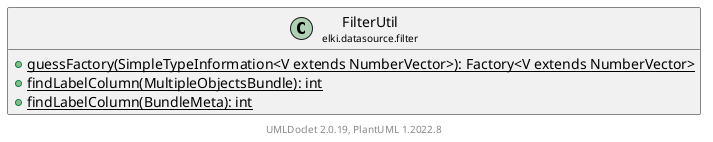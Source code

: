 @startuml
    remove .*\.(Instance|Par|Parameterizer|Factory)$
    set namespaceSeparator none
    hide empty fields
    hide empty methods

    class "<size:14>FilterUtil\n<size:10>elki.datasource.filter" as elki.datasource.filter.FilterUtil [[FilterUtil.html]] {
        {static} +guessFactory(SimpleTypeInformation<V extends NumberVector>): Factory<V extends NumberVector>
        {static} +findLabelColumn(MultipleObjectsBundle): int
        {static} +findLabelColumn(BundleMeta): int
    }

    center footer UMLDoclet 2.0.19, PlantUML 1.2022.8
@enduml
